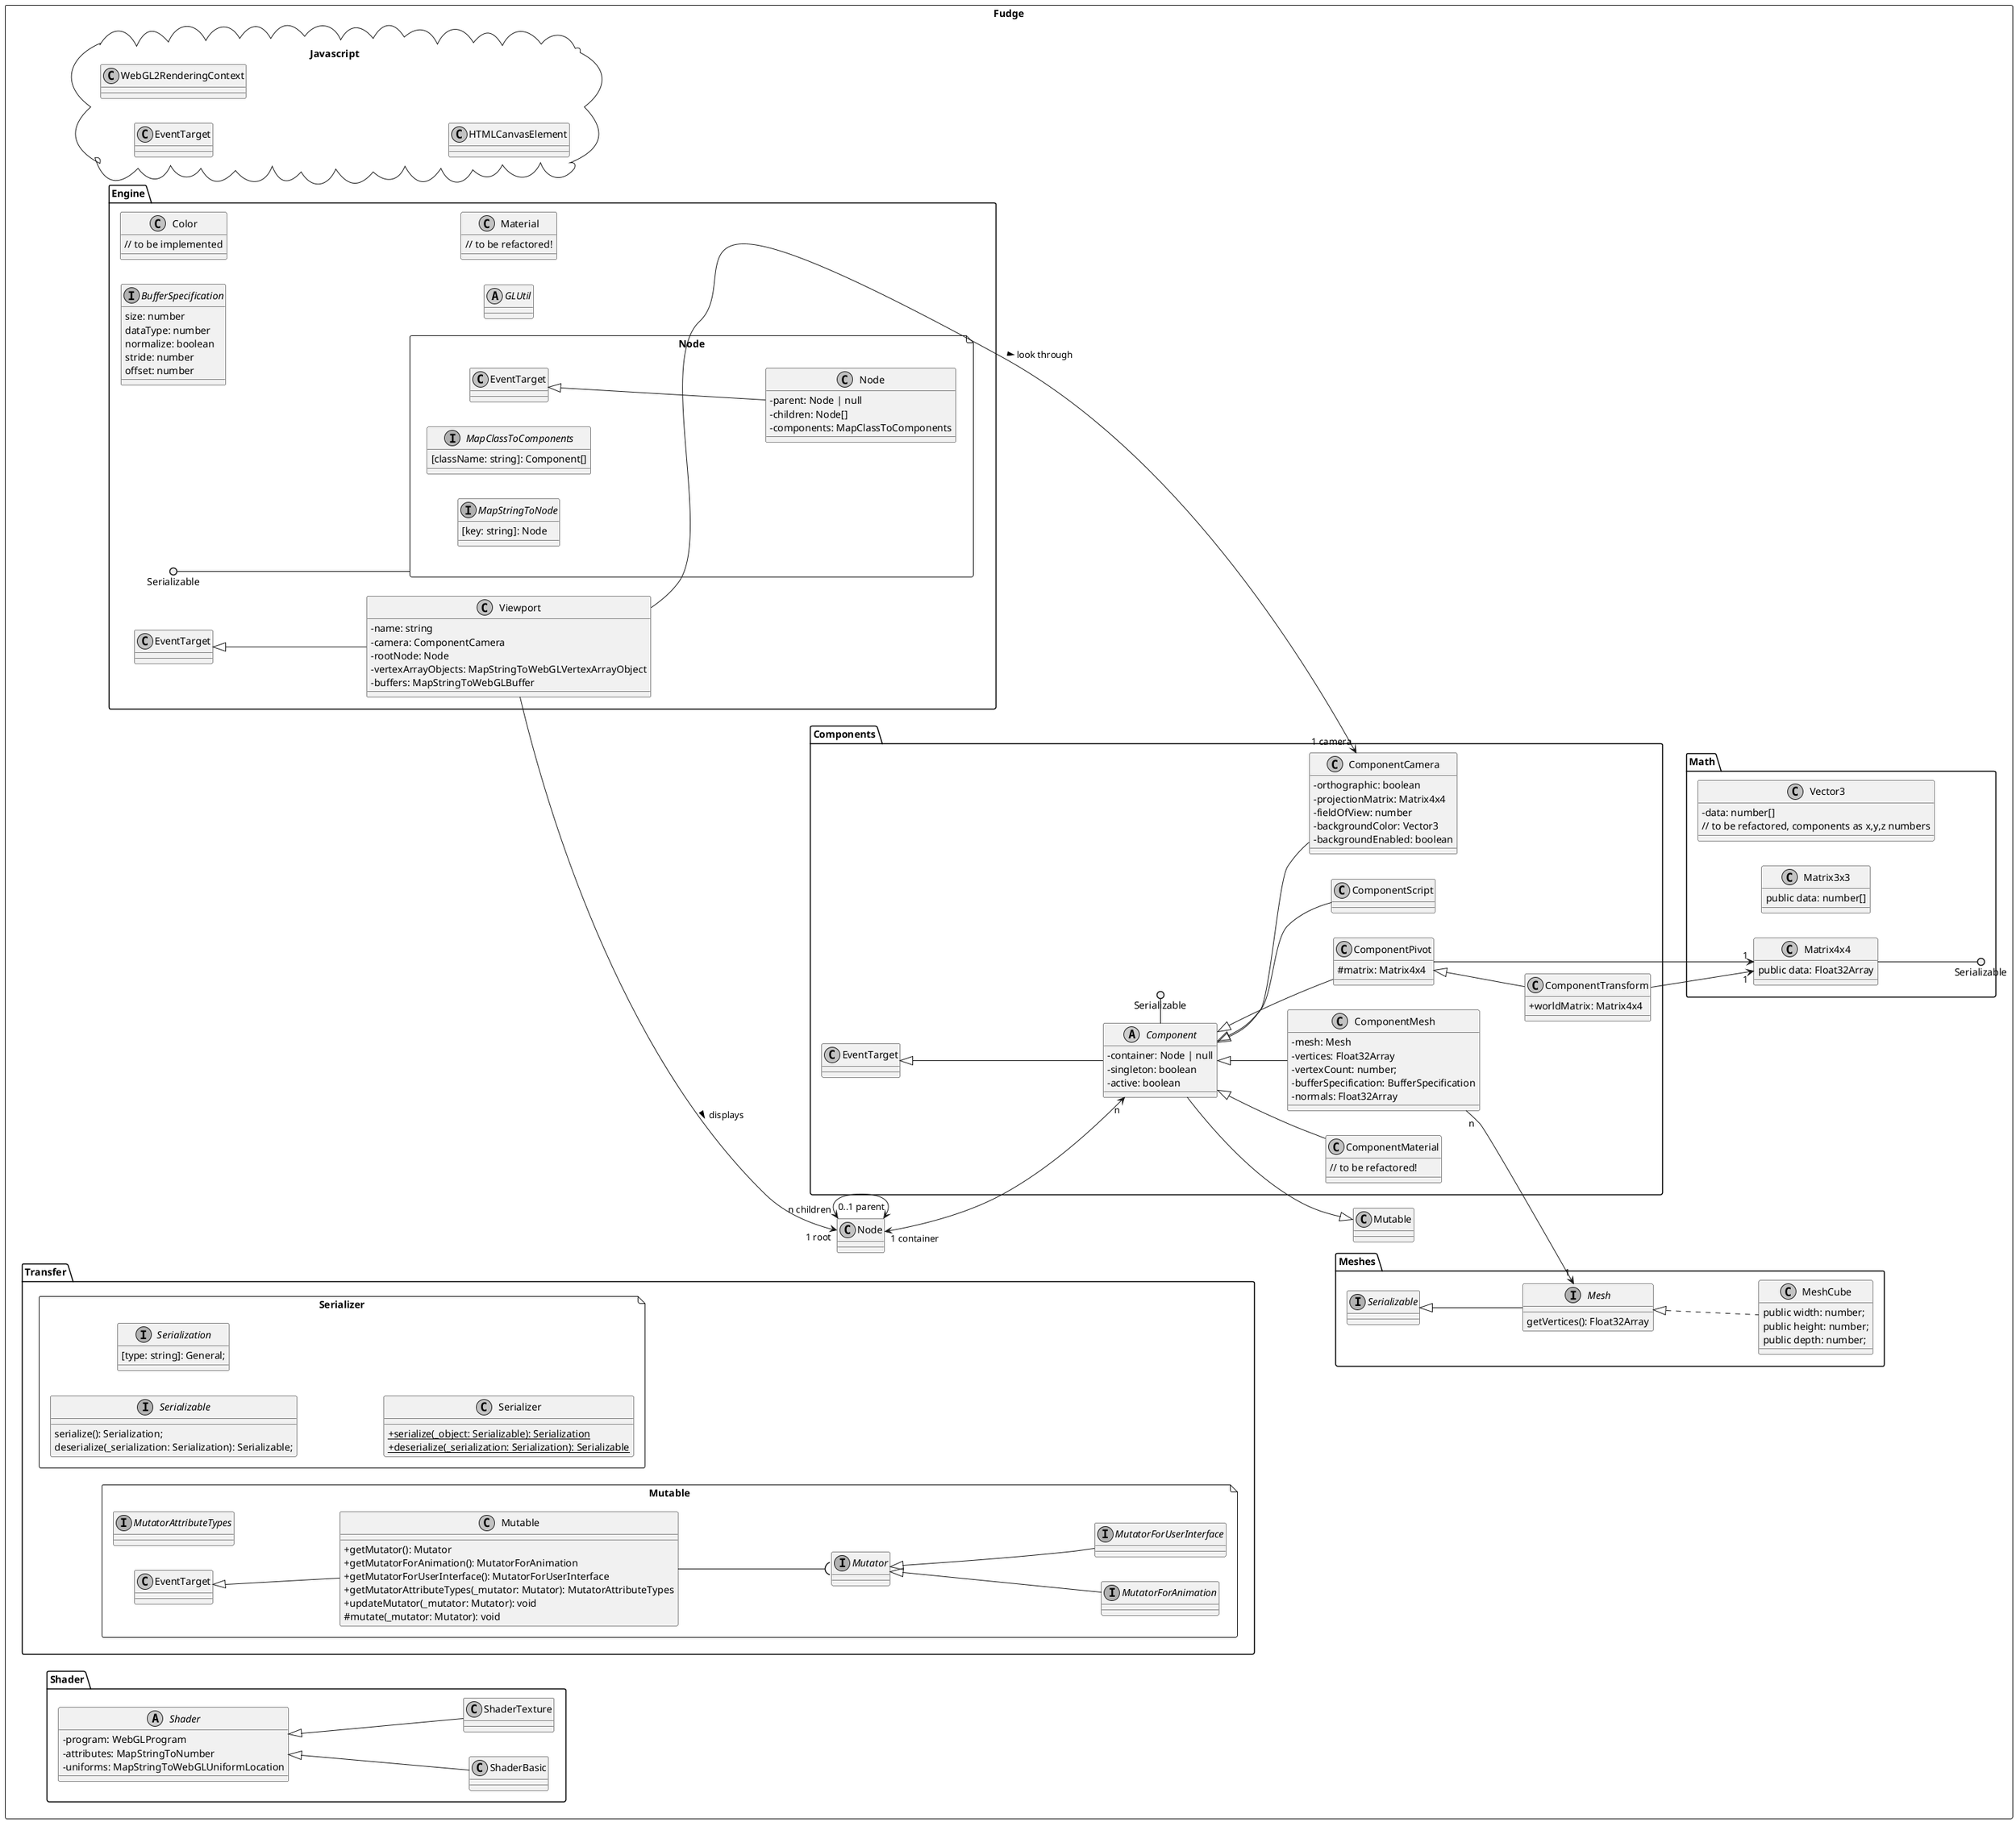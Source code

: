 @startuml FUDGE-Core
skinparam monochrome true
skinparam componentStyle uml2
skinparam classAttributeIconSize 0
skinparam shadowing false
skinparam handwritten false

'page 2x2
left to right direction

package Fudge <<Rectangle>>{
  ' gl2: WebGL2RenderingContext
  package "Javascript" <<Cloud>> {
    class EventTarget
    class WebGL2RenderingContext
    class HTMLCanvasElement
  }


  package "Engine" <<Folder>> {
    file "Node" {
      class Node extends EventTarget {
        - parent: Node | null
        - children: Node[]
        - components: MapClassToComponents
      }
      interface MapClassToComponents{
        [className: string]: Component[]
      }
      interface MapStringToNode {
        [key: string]: Node
      }
    }
    Serializable ()-- Node
    interface BufferSpecification {
      size: number
      dataType: number
      normalize: boolean
      stride: number
      offset: number
    }

    class Color {
      // to be implemented
    }
    abstract class GLUtil {
    }
    class Material {
      // to be refactored!
    }
    class Viewport extends EventTarget {
      - name: string
      - camera: ComponentCamera
      - rootNode: Node
      - vertexArrayObjects: MapStringToWebGLVertexArrayObject
      - buffers: MapStringToWebGLBuffer
    }
  }
  package "Transfer" <<Folder>> {
    file "Serializer" {
      interface Serializable {
        serialize(): Serialization;
        deserialize(_serialization: Serialization): Serializable;
      }
      interface Serialization {
        [type: string]: General;
      }
      class Serializer {
        {static} + serialize(_object: Serializable): Serialization
        {static} + deserialize(_serialization: Serialization): Serializable
      }
    }
    file "Mutable" {
      interface MutatorAttributeTypes
      interface Mutator

      interface MutatorForAnimation extends Mutator
      interface MutatorForUserInterface extends Mutator
      class Mutable extends EventTarget {
        + getMutator(): Mutator
        + getMutatorForAnimation(): MutatorForAnimation
        + getMutatorForUserInterface(): MutatorForUserInterface
        + getMutatorAttributeTypes(_mutator: Mutator): MutatorAttributeTypes
        + updateMutator(_mutator: Mutator): void
        # mutate(_mutator: Mutator): void
      }
      Mutable --( Mutator
    }
  }
  package "Components" <<Folder>> {
    abstract class Component extends EventTarget {
      - container: Node | null
      - singleton: boolean
      - active: boolean
    }
    Component -() Serializable
    class ComponentCamera extends Component {
      - orthographic: boolean
      - projectionMatrix: Matrix4x4
      - fieldOfView: number
      - backgroundColor: Vector3
      - backgroundEnabled: boolean
    }
    class ComponentMaterial extends Component {
      // to be refactored!
    }
    class ComponentMesh extends Component {
      - mesh: Mesh
      - vertices: Float32Array
      - vertexCount: number;
      - bufferSpecification: BufferSpecification
      - normals: Float32Array
    }
    class ComponentPivot extends Component {
      # matrix: Matrix4x4
    }
    class ComponentTransform extends ComponentPivot {
      + worldMatrix: Matrix4x4
    }
    class ComponentScript extends Component {

    }
  }
  package "Meshes" <<Folder>> {
    interface Mesh extends Serializable {
      getVertices(): Float32Array
    }
    class MeshCube implements Mesh {
      public width: number;
      public height: number;
      public depth: number;
    }
  }
  package "Math" <<Folder>> {
    class Vector3 {
      - data: number[]
      // to be refactored, components as x,y,z numbers
    }
    class Matrix3x3 {
      public data: number[]
    }
    class Matrix4x4 {
      public data: Float32Array
    }
    Matrix4x4 --() Serializable
  }

  package "Shader" << Folder>> {
    abstract class Shader {
      - program: WebGLProgram
      - attributes: MapStringToNumber
      - uniforms: MapStringToWebGLUniformLocation
    }
    class ShaderBasic extends Shader {
    }
    class ShaderTexture extends Shader {
    }
  }

  Node "0..1 parent"<-left->"n children" Node
  Node "1 container"<-->"n" Component
  Component --|> Mutable
  ComponentMesh "n"-->"1" Mesh
  ComponentPivot -->"1" Matrix4x4
  ComponentTransform -->"1" Matrix4x4
  Viewport -->"1 root" Node : displays >
  Viewport -->"1 camera" ComponentCamera : look through >
  '    Shader "n"-->"1" Material : uses >
  '    ComponentMaterial "n" --> "1" Shader : refers >

  'improve layout
  'Serializer --[hidden]-- Mutable
  'Mutable --[hidden]-- Component
  'Viewport -[hidden]- ComponentCamera
  'Engine -[hidden]- Components
  'Meshes --[hidden]up-- Shader
}
@enduml
